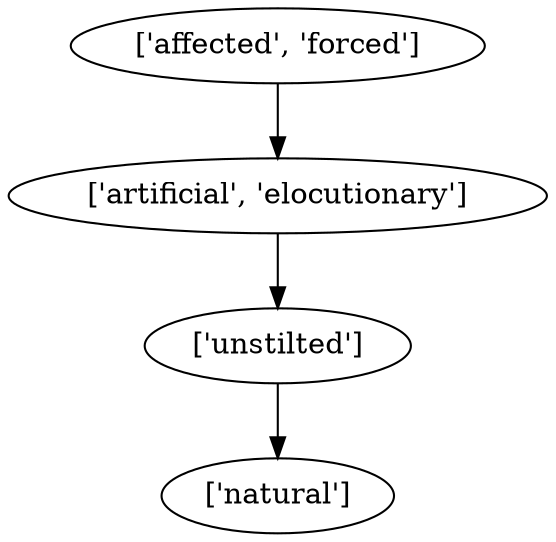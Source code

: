 strict digraph  {
	"['artificial', 'elocutionary']" -> "['unstilted']";
	"['unstilted']" -> "['natural']";
	"['affected', 'forced']" -> "['artificial', 'elocutionary']";
}
